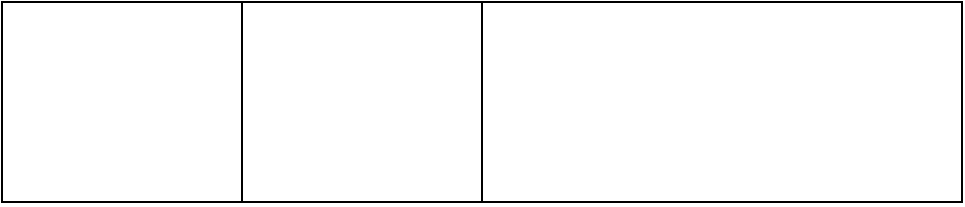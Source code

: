<mxfile version="13.4.1" type="github">
  <diagram id="zfksT3eoctR7wF4i4gyv" name="Page-1">
    <mxGraphModel dx="1426" dy="722" grid="1" gridSize="10" guides="1" tooltips="1" connect="1" arrows="1" fold="1" page="1" pageScale="1" pageWidth="827" pageHeight="1169" math="0" shadow="0">
      <root>
        <mxCell id="0" />
        <mxCell id="1" parent="0" />
        <mxCell id="G8F1h2zgY8iMUg6pUyBb-1" value="" style="rounded=0;whiteSpace=wrap;html=1;" vertex="1" parent="1">
          <mxGeometry x="200" y="320" width="480" height="100" as="geometry" />
        </mxCell>
        <mxCell id="G8F1h2zgY8iMUg6pUyBb-2" value="" style="endArrow=none;html=1;entryX=0.5;entryY=0;entryDx=0;entryDy=0;exitX=0.5;exitY=1;exitDx=0;exitDy=0;" edge="1" parent="1" source="G8F1h2zgY8iMUg6pUyBb-1" target="G8F1h2zgY8iMUg6pUyBb-1">
          <mxGeometry width="50" height="50" relative="1" as="geometry">
            <mxPoint x="390" y="400" as="sourcePoint" />
            <mxPoint x="440" y="350" as="targetPoint" />
          </mxGeometry>
        </mxCell>
        <mxCell id="G8F1h2zgY8iMUg6pUyBb-4" value="" style="endArrow=none;html=1;entryX=0.25;entryY=0;entryDx=0;entryDy=0;exitX=0.25;exitY=1;exitDx=0;exitDy=0;" edge="1" parent="1" source="G8F1h2zgY8iMUg6pUyBb-1" target="G8F1h2zgY8iMUg6pUyBb-1">
          <mxGeometry width="50" height="50" relative="1" as="geometry">
            <mxPoint x="390" y="400" as="sourcePoint" />
            <mxPoint x="440" y="350" as="targetPoint" />
          </mxGeometry>
        </mxCell>
      </root>
    </mxGraphModel>
  </diagram>
</mxfile>
